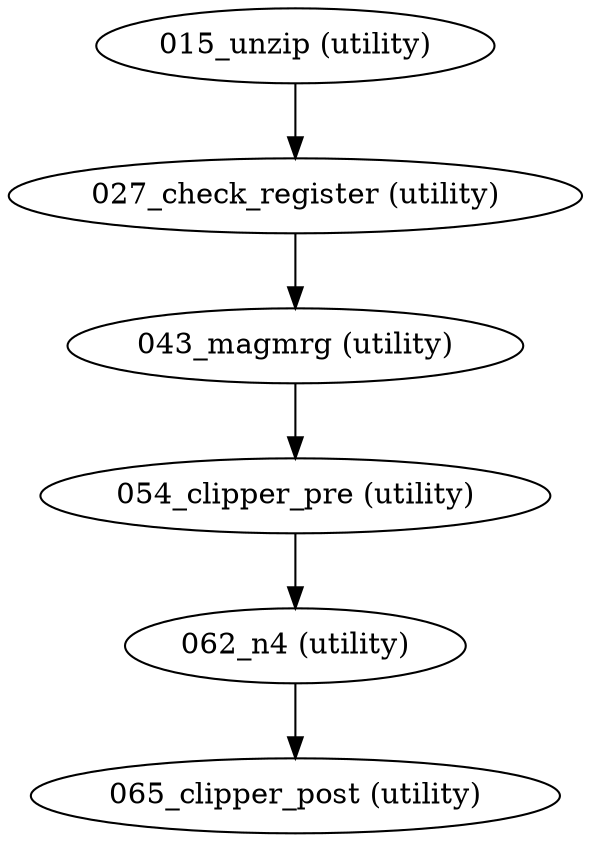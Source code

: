 strict digraph {
"062_n4 (utility)";
"065_clipper_post (utility)";
"054_clipper_pre (utility)";
"043_magmrg (utility)";
"027_check_register (utility)";
"015_unzip (utility)";
"062_n4 (utility)" -> "065_clipper_post (utility)";
"054_clipper_pre (utility)" -> "062_n4 (utility)";
"043_magmrg (utility)" -> "054_clipper_pre (utility)";
"027_check_register (utility)" -> "043_magmrg (utility)";
"015_unzip (utility)" -> "027_check_register (utility)";
}
